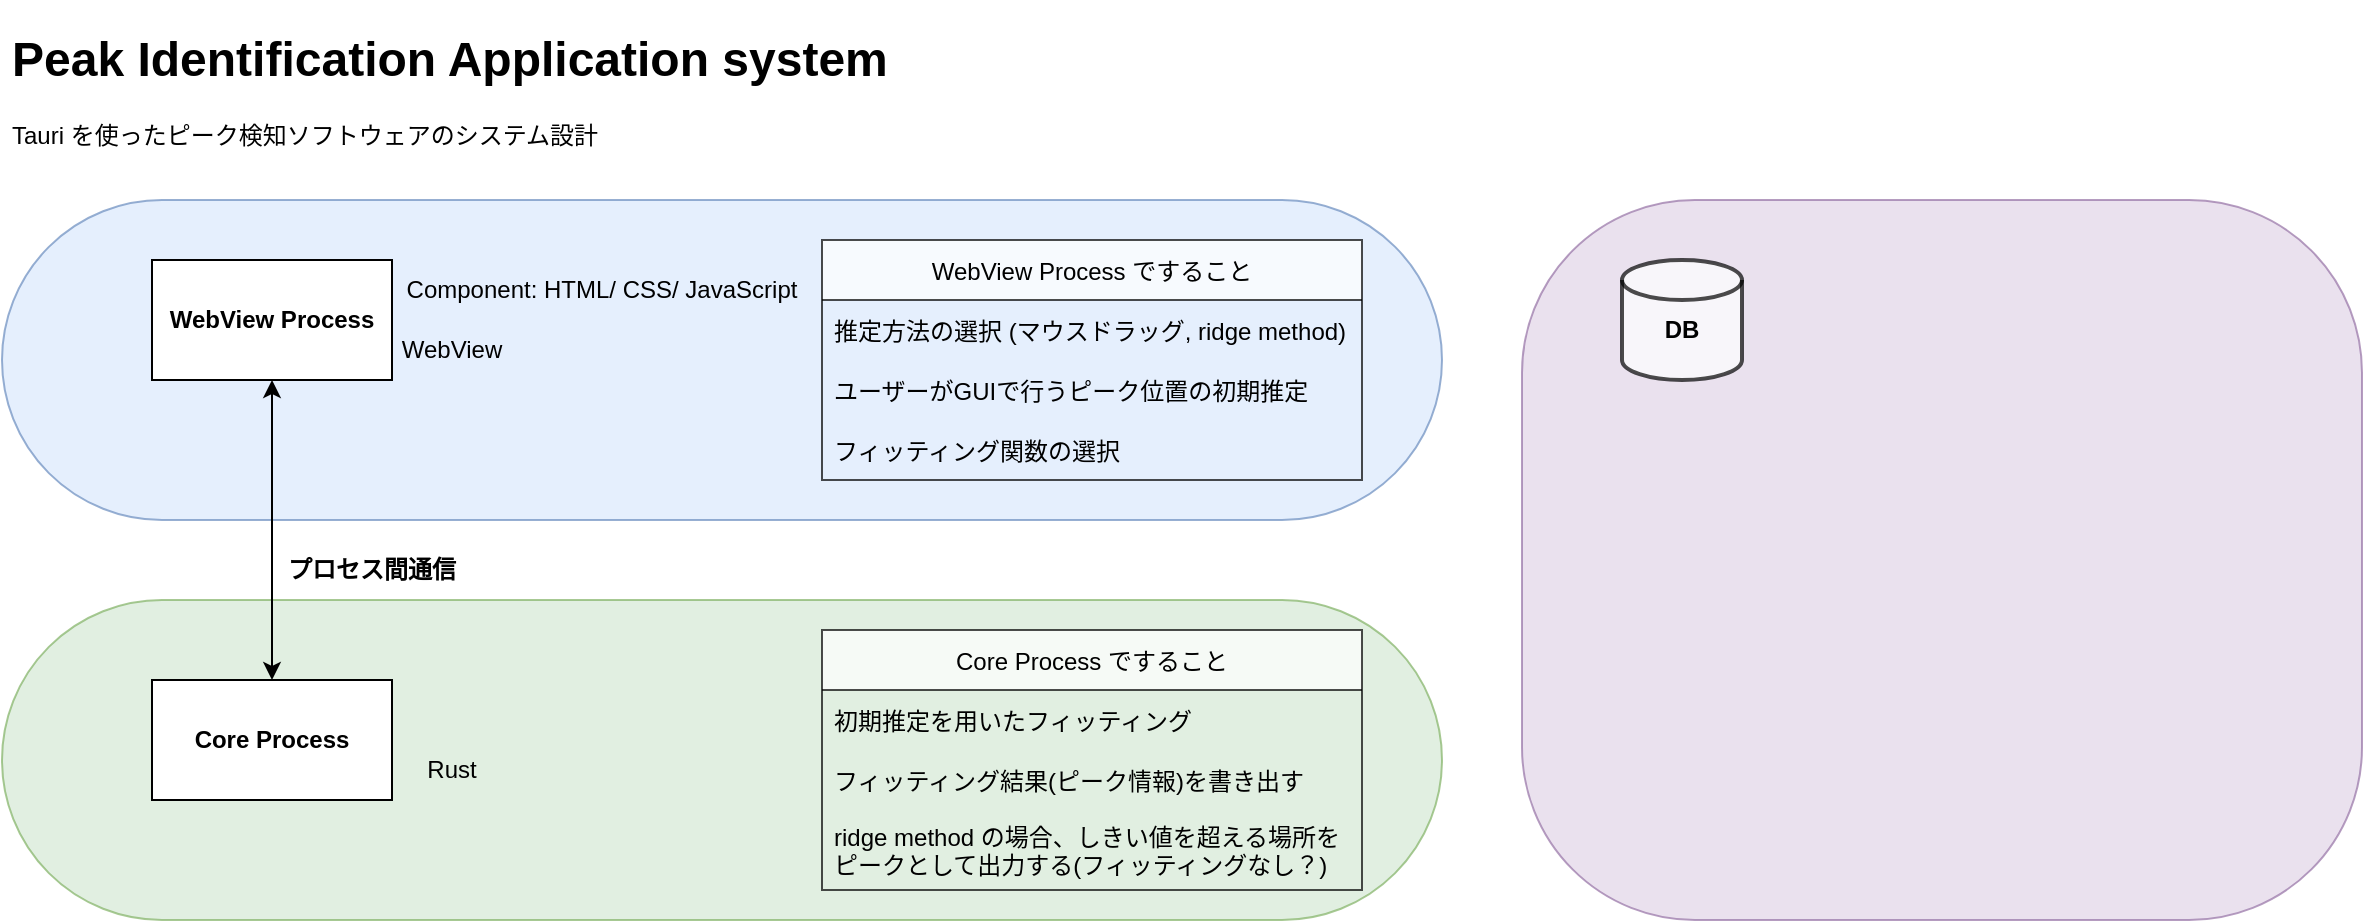 <mxfile version="20.0.4" type="github">
  <diagram id="sGYk5eMIgjioQovyQKoI" name="Page-1">
    <mxGraphModel dx="1093" dy="616" grid="1" gridSize="10" guides="1" tooltips="1" connect="1" arrows="1" fold="1" page="1" pageScale="1" pageWidth="827" pageHeight="1169" math="0" shadow="0">
      <root>
        <mxCell id="0" />
        <mxCell id="1" parent="0" />
        <mxCell id="vNFEg00XExLZXuLtH3mY-28" value="プロセス間通信" style="text;html=1;strokeColor=none;fillColor=none;align=center;verticalAlign=middle;whiteSpace=wrap;rounded=0;opacity=70;fontStyle=1" vertex="1" parent="1">
          <mxGeometry x="200" y="320" width="110" height="30" as="geometry" />
        </mxCell>
        <mxCell id="vNFEg00XExLZXuLtH3mY-23" value="" style="rounded=1;whiteSpace=wrap;html=1;fillColor=#d5e8d4;strokeColor=#82b366;arcSize=50;opacity=70;" vertex="1" parent="1">
          <mxGeometry x="70" y="350" width="720" height="160" as="geometry" />
        </mxCell>
        <mxCell id="vNFEg00XExLZXuLtH3mY-16" value="" style="rounded=1;whiteSpace=wrap;html=1;fillColor=#dae8fc;strokeColor=#6c8ebf;arcSize=50;opacity=70;" vertex="1" parent="1">
          <mxGeometry x="70" y="150" width="720" height="160" as="geometry" />
        </mxCell>
        <mxCell id="vNFEg00XExLZXuLtH3mY-1" value="&lt;h1&gt;Peak Identification Application system&lt;/h1&gt;&lt;p&gt;Tauri を使ったピーク検知ソフトウェアのシステム設計&lt;/p&gt;" style="text;html=1;strokeColor=none;fillColor=none;spacing=5;spacingTop=-20;whiteSpace=wrap;overflow=hidden;rounded=0;" vertex="1" parent="1">
          <mxGeometry x="70" y="60" width="470" height="120" as="geometry" />
        </mxCell>
        <mxCell id="vNFEg00XExLZXuLtH3mY-2" value="WebView Process" style="rounded=0;whiteSpace=wrap;html=1;fontStyle=1" vertex="1" parent="1">
          <mxGeometry x="145" y="180" width="120" height="60" as="geometry" />
        </mxCell>
        <mxCell id="vNFEg00XExLZXuLtH3mY-5" value="Core Process" style="rounded=0;whiteSpace=wrap;html=1;fontStyle=1" vertex="1" parent="1">
          <mxGeometry x="145" y="390" width="120" height="60" as="geometry" />
        </mxCell>
        <mxCell id="vNFEg00XExLZXuLtH3mY-6" value="Rust" style="text;html=1;strokeColor=none;fillColor=none;align=center;verticalAlign=middle;whiteSpace=wrap;rounded=0;" vertex="1" parent="1">
          <mxGeometry x="265" y="420" width="60" height="30" as="geometry" />
        </mxCell>
        <mxCell id="vNFEg00XExLZXuLtH3mY-7" value="WebView" style="text;html=1;strokeColor=none;fillColor=none;align=center;verticalAlign=middle;whiteSpace=wrap;rounded=0;" vertex="1" parent="1">
          <mxGeometry x="265" y="210" width="60" height="30" as="geometry" />
        </mxCell>
        <mxCell id="vNFEg00XExLZXuLtH3mY-12" value="Component: HTML/ CSS/ JavaScript" style="text;html=1;strokeColor=none;fillColor=none;align=center;verticalAlign=middle;whiteSpace=wrap;rounded=0;" vertex="1" parent="1">
          <mxGeometry x="265" y="180" width="210" height="30" as="geometry" />
        </mxCell>
        <mxCell id="vNFEg00XExLZXuLtH3mY-13" value="" style="endArrow=classic;startArrow=classic;html=1;rounded=0;exitX=0.5;exitY=0;exitDx=0;exitDy=0;entryX=0.5;entryY=1;entryDx=0;entryDy=0;" edge="1" parent="1" source="vNFEg00XExLZXuLtH3mY-5" target="vNFEg00XExLZXuLtH3mY-2">
          <mxGeometry width="50" height="50" relative="1" as="geometry">
            <mxPoint x="220" y="290" as="sourcePoint" />
            <mxPoint x="270" y="240" as="targetPoint" />
          </mxGeometry>
        </mxCell>
        <mxCell id="vNFEg00XExLZXuLtH3mY-18" value="WebView Process ですること" style="swimlane;fontStyle=0;childLayout=stackLayout;horizontal=1;startSize=30;horizontalStack=0;resizeParent=1;resizeParentMax=0;resizeLast=0;collapsible=1;marginBottom=0;opacity=70;" vertex="1" parent="1">
          <mxGeometry x="480" y="170" width="270" height="120" as="geometry" />
        </mxCell>
        <mxCell id="vNFEg00XExLZXuLtH3mY-22" value="推定方法の選択 (マウスドラッグ, ridge method)" style="text;strokeColor=none;fillColor=none;align=left;verticalAlign=middle;spacingLeft=4;spacingRight=4;overflow=hidden;points=[[0,0.5],[1,0.5]];portConstraint=eastwest;rotatable=0;opacity=70;" vertex="1" parent="vNFEg00XExLZXuLtH3mY-18">
          <mxGeometry y="30" width="270" height="30" as="geometry" />
        </mxCell>
        <mxCell id="vNFEg00XExLZXuLtH3mY-19" value="ユーザーがGUIで行うピーク位置の初期推定" style="text;strokeColor=none;fillColor=none;align=left;verticalAlign=middle;spacingLeft=4;spacingRight=4;overflow=hidden;points=[[0,0.5],[1,0.5]];portConstraint=eastwest;rotatable=0;opacity=70;" vertex="1" parent="vNFEg00XExLZXuLtH3mY-18">
          <mxGeometry y="60" width="270" height="30" as="geometry" />
        </mxCell>
        <mxCell id="vNFEg00XExLZXuLtH3mY-21" value="フィッティング関数の選択" style="text;strokeColor=none;fillColor=none;align=left;verticalAlign=middle;spacingLeft=4;spacingRight=4;overflow=hidden;points=[[0,0.5],[1,0.5]];portConstraint=eastwest;rotatable=0;opacity=70;" vertex="1" parent="vNFEg00XExLZXuLtH3mY-18">
          <mxGeometry y="90" width="270" height="30" as="geometry" />
        </mxCell>
        <mxCell id="vNFEg00XExLZXuLtH3mY-24" value="Core Process ですること" style="swimlane;fontStyle=0;childLayout=stackLayout;horizontal=1;startSize=30;horizontalStack=0;resizeParent=1;resizeParentMax=0;resizeLast=0;collapsible=1;marginBottom=0;opacity=70;" vertex="1" parent="1">
          <mxGeometry x="480" y="365" width="270" height="130" as="geometry" />
        </mxCell>
        <mxCell id="vNFEg00XExLZXuLtH3mY-25" value="初期推定を用いたフィッティング" style="text;strokeColor=none;fillColor=none;align=left;verticalAlign=middle;spacingLeft=4;spacingRight=4;overflow=hidden;points=[[0,0.5],[1,0.5]];portConstraint=eastwest;rotatable=0;opacity=70;" vertex="1" parent="vNFEg00XExLZXuLtH3mY-24">
          <mxGeometry y="30" width="270" height="30" as="geometry" />
        </mxCell>
        <mxCell id="vNFEg00XExLZXuLtH3mY-27" value="フィッティング結果(ピーク情報)を書き出す" style="text;strokeColor=none;fillColor=none;align=left;verticalAlign=middle;spacingLeft=4;spacingRight=4;overflow=hidden;points=[[0,0.5],[1,0.5]];portConstraint=eastwest;rotatable=0;opacity=70;" vertex="1" parent="vNFEg00XExLZXuLtH3mY-24">
          <mxGeometry y="60" width="270" height="30" as="geometry" />
        </mxCell>
        <mxCell id="vNFEg00XExLZXuLtH3mY-29" value="ridge method の場合、しきい値を超える場所を&#xa;ピークとして出力する(フィッティングなし？)" style="text;strokeColor=none;fillColor=none;align=left;verticalAlign=middle;spacingLeft=4;spacingRight=4;overflow=hidden;points=[[0,0.5],[1,0.5]];portConstraint=eastwest;rotatable=0;opacity=70;" vertex="1" parent="vNFEg00XExLZXuLtH3mY-24">
          <mxGeometry y="90" width="270" height="40" as="geometry" />
        </mxCell>
        <mxCell id="vNFEg00XExLZXuLtH3mY-33" value="" style="rounded=1;whiteSpace=wrap;html=1;fillColor=#e1d5e7;strokeColor=#9673a6;arcSize=24;opacity=70;" vertex="1" parent="1">
          <mxGeometry x="830" y="150" width="420" height="360" as="geometry" />
        </mxCell>
        <mxCell id="vNFEg00XExLZXuLtH3mY-35" value="" style="strokeWidth=2;html=1;shape=mxgraph.flowchart.database;whiteSpace=wrap;opacity=70;" vertex="1" parent="1">
          <mxGeometry x="880" y="180" width="60" height="60" as="geometry" />
        </mxCell>
        <mxCell id="vNFEg00XExLZXuLtH3mY-31" value="DB" style="text;html=1;strokeColor=none;fillColor=none;align=center;verticalAlign=middle;whiteSpace=wrap;rounded=0;opacity=70;fontStyle=1" vertex="1" parent="1">
          <mxGeometry x="880" y="200" width="60" height="30" as="geometry" />
        </mxCell>
      </root>
    </mxGraphModel>
  </diagram>
</mxfile>
